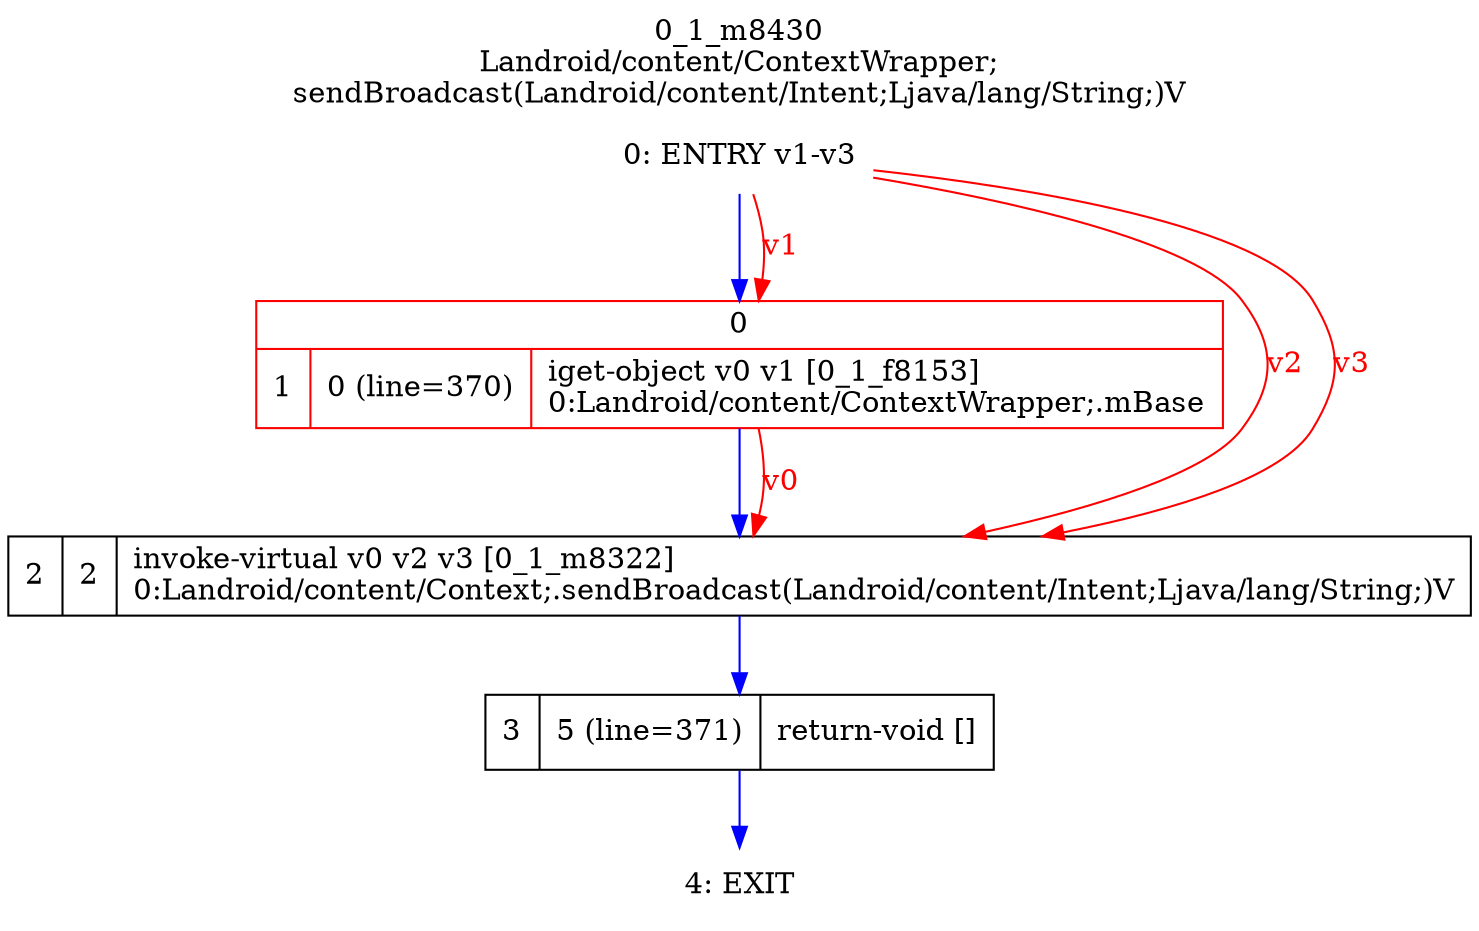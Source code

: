 digraph G {
rankdir=UD;
labelloc=t;
label="0_1_m8430\nLandroid/content/ContextWrapper;
sendBroadcast(Landroid/content/Intent;Ljava/lang/String;)V";
0[label="0: ENTRY v1-v3",shape=plaintext];
1[label="{0|{1|0 (line=370)|iget-object v0 v1 [0_1_f8153]\l0:Landroid/content/ContextWrapper;.mBase\l}}",shape=record, color=red];
2[label="2|2|invoke-virtual v0 v2 v3 [0_1_m8322]\l0:Landroid/content/Context;.sendBroadcast(Landroid/content/Intent;Ljava/lang/String;)V\l",shape=record,URL="0_1_m8322.dot"];
3[label="3|5 (line=371)|return-void []\l",shape=record];
4[label="4: EXIT",shape=plaintext];
0->1 [color=blue, fontcolor=blue,weight=100, taillabel=""];
1->2 [color=blue, fontcolor=blue,weight=100, taillabel=""];
2->3 [color=blue, fontcolor=blue,weight=100, taillabel=""];
3->4 [color=blue, fontcolor=blue,weight=100, taillabel=""];
0->1 [color=red, fontcolor=red, label="v1"];
0->2 [color=red, fontcolor=red, label="v2"];
0->2 [color=red, fontcolor=red, label="v3"];
1->2 [color=red, fontcolor=red, label="v0"];
}
